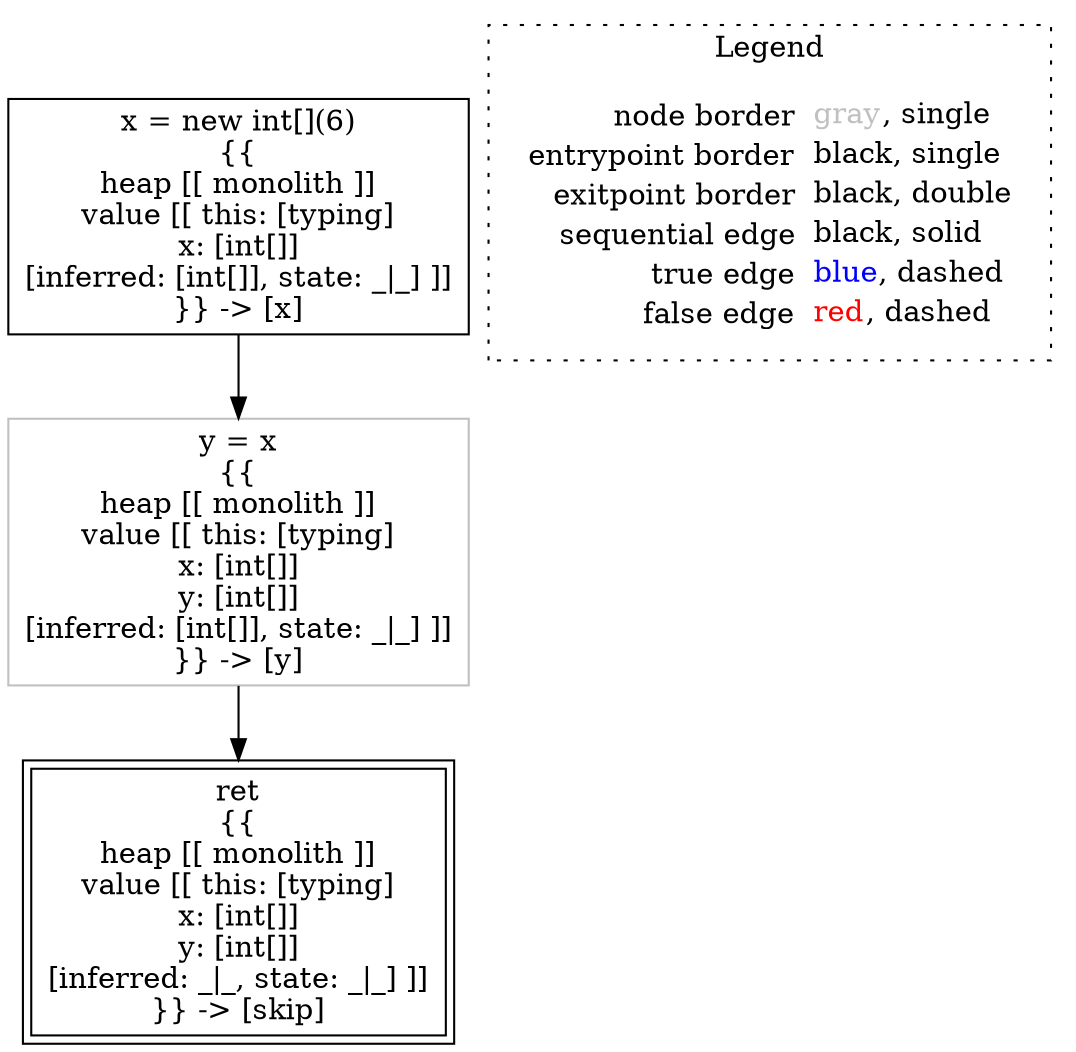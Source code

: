 digraph {
	"node0" [shape="rect",color="black",label=<x = new int[](6)<BR/>{{<BR/>heap [[ monolith ]]<BR/>value [[ this: [typing]<BR/>x: [int[]]<BR/>[inferred: [int[]], state: _|_] ]]<BR/>}} -&gt; [x]>];
	"node1" [shape="rect",color="black",peripheries="2",label=<ret<BR/>{{<BR/>heap [[ monolith ]]<BR/>value [[ this: [typing]<BR/>x: [int[]]<BR/>y: [int[]]<BR/>[inferred: _|_, state: _|_] ]]<BR/>}} -&gt; [skip]>];
	"node2" [shape="rect",color="gray",label=<y = x<BR/>{{<BR/>heap [[ monolith ]]<BR/>value [[ this: [typing]<BR/>x: [int[]]<BR/>y: [int[]]<BR/>[inferred: [int[]], state: _|_] ]]<BR/>}} -&gt; [y]>];
	"node0" -> "node2" [color="black"];
	"node2" -> "node1" [color="black"];
subgraph cluster_legend {
	label="Legend";
	style=dotted;
	node [shape=plaintext];
	"legend" [label=<<table border="0" cellpadding="2" cellspacing="0" cellborder="0"><tr><td align="right">node border&nbsp;</td><td align="left"><font color="gray">gray</font>, single</td></tr><tr><td align="right">entrypoint border&nbsp;</td><td align="left"><font color="black">black</font>, single</td></tr><tr><td align="right">exitpoint border&nbsp;</td><td align="left"><font color="black">black</font>, double</td></tr><tr><td align="right">sequential edge&nbsp;</td><td align="left"><font color="black">black</font>, solid</td></tr><tr><td align="right">true edge&nbsp;</td><td align="left"><font color="blue">blue</font>, dashed</td></tr><tr><td align="right">false edge&nbsp;</td><td align="left"><font color="red">red</font>, dashed</td></tr></table>>];
}

}

